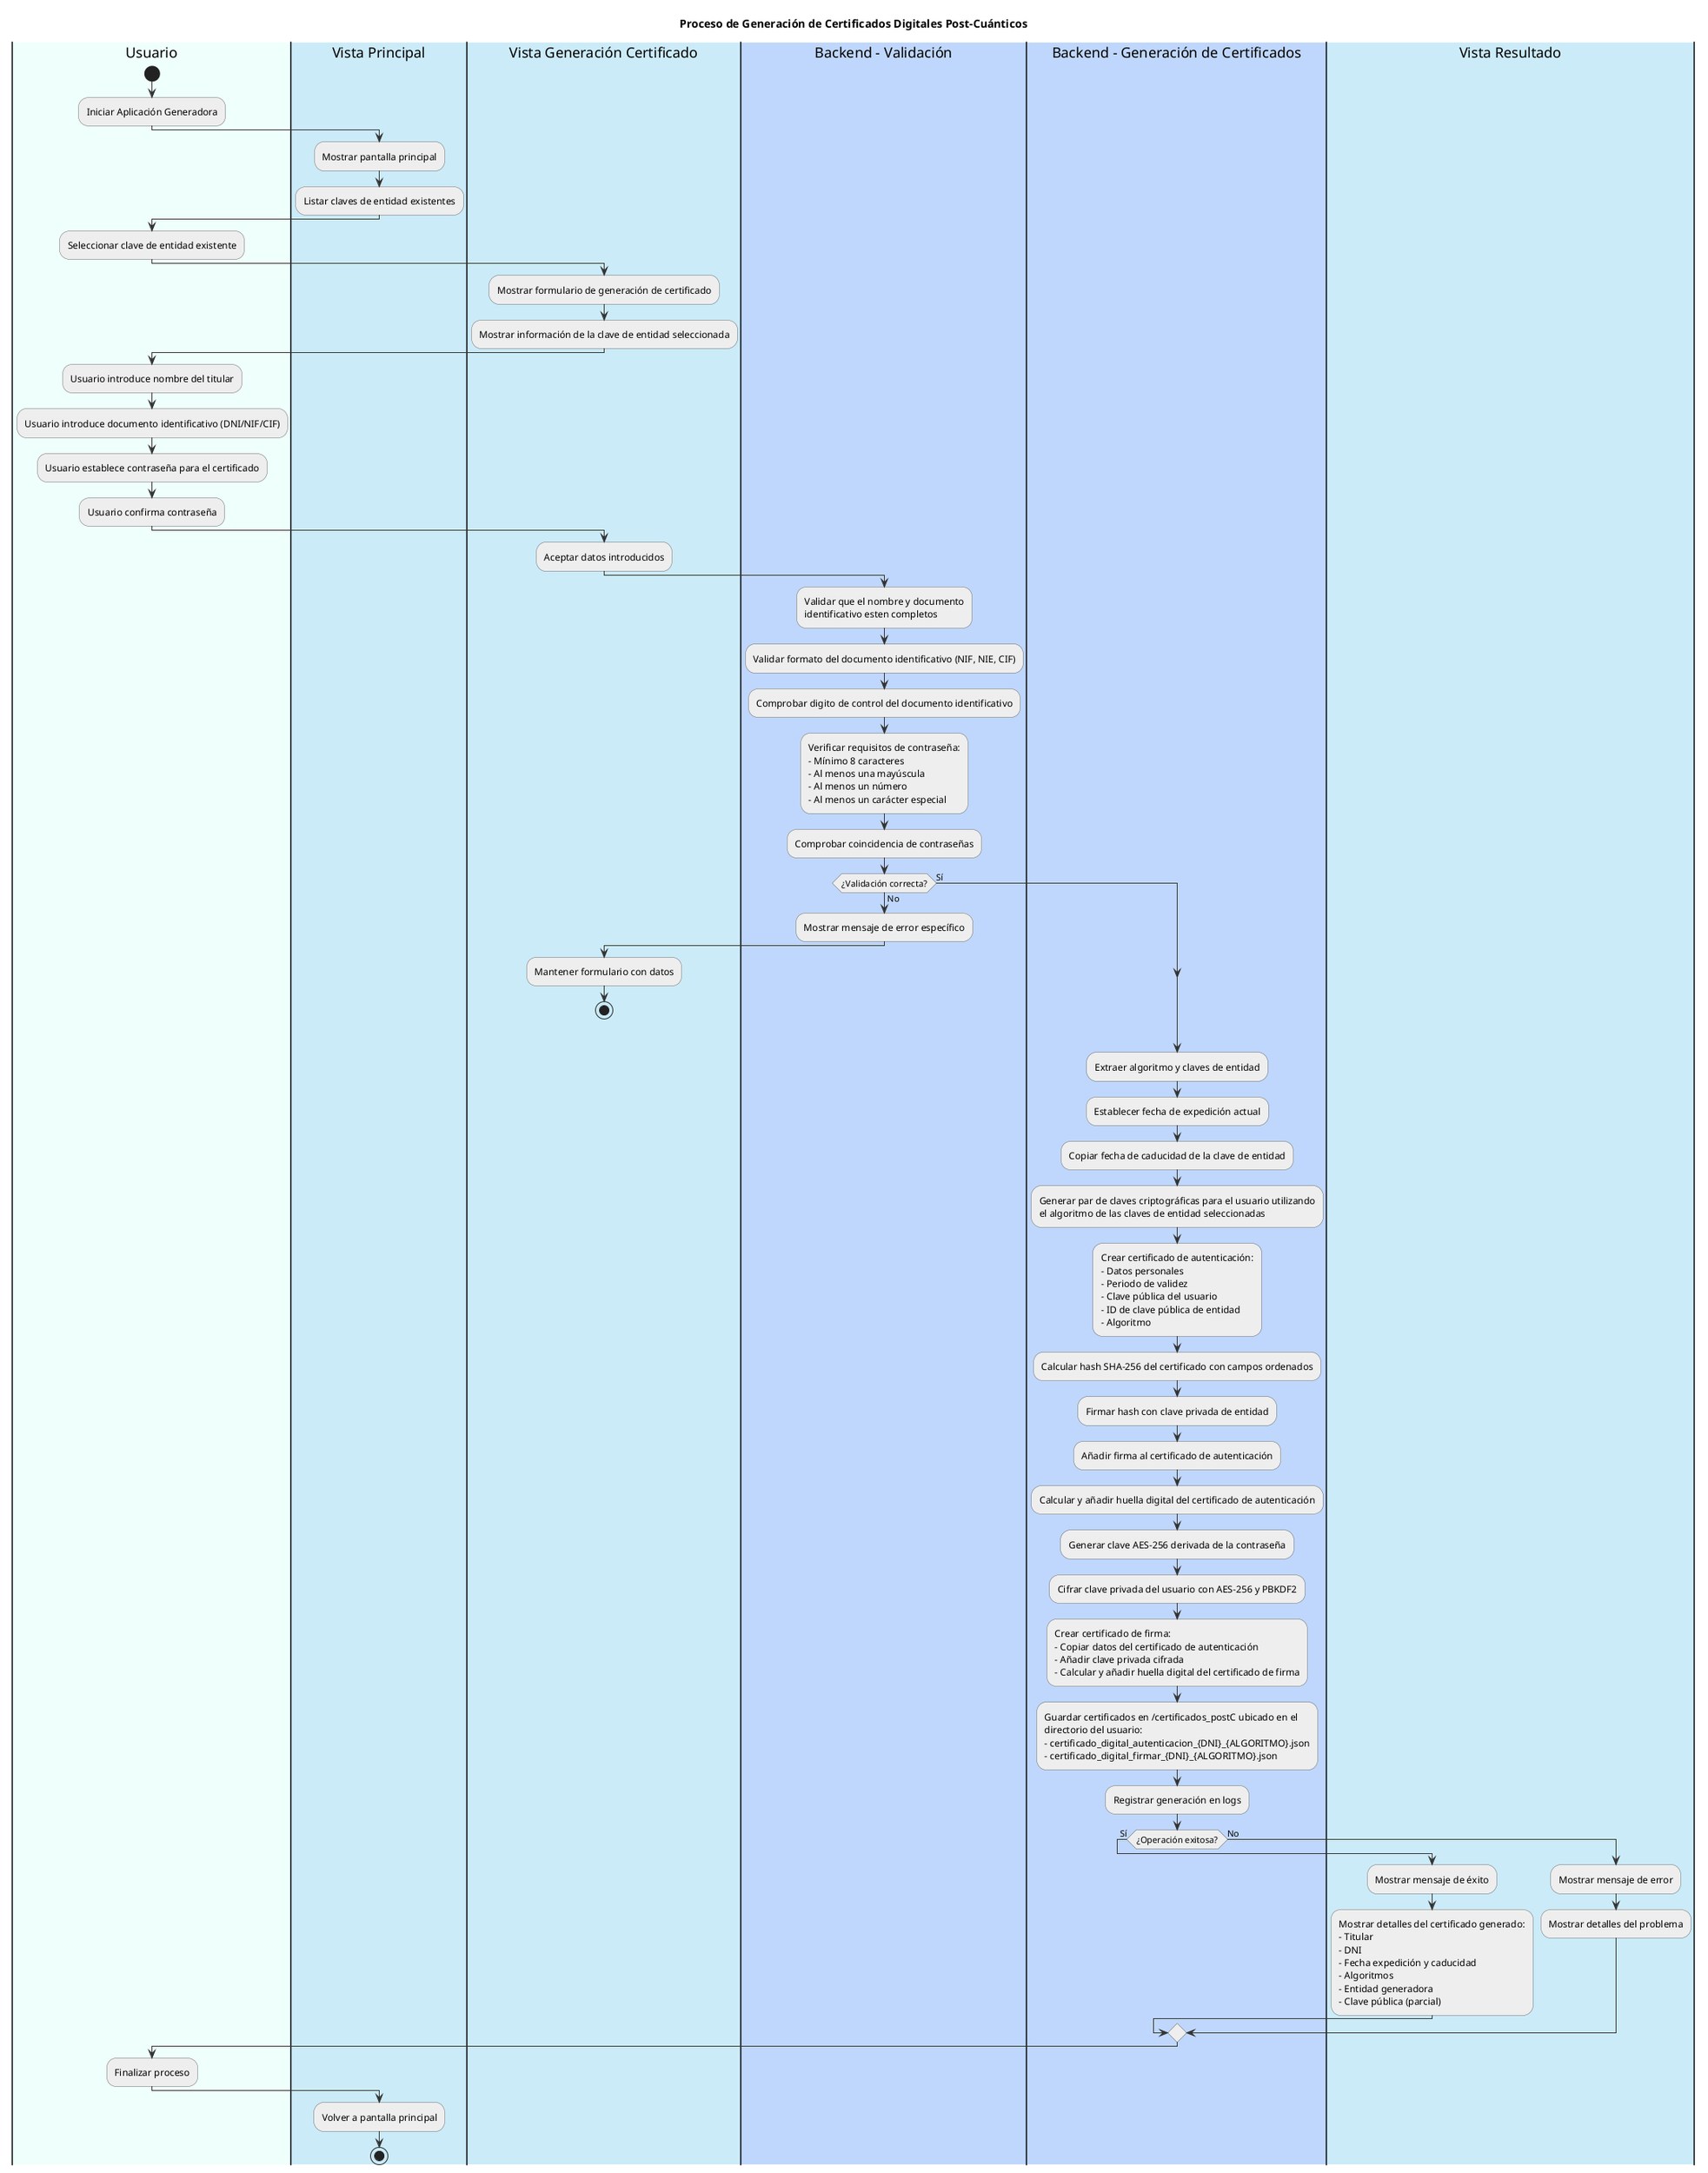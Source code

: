 @startuml Proceso de Generación de Certificados

' Configuración visual
skinparam backgroundColor white
skinparam handwritten false
skinparam DefaultFontName Arial
skinparam ArrowColor #333333
skinparam ActivityBorderColor #666666
skinparam ActivityBackgroundColor #EEEEEE

title Proceso de Generación de Certificados Digitales Post-Cuánticos

|#eefffc|Usuario|
start
:Iniciar Aplicación Generadora;

|#cbebf9|Vista Principal|
:Mostrar pantalla principal;
:Listar claves de entidad existentes;

|Usuario|
:Seleccionar clave de entidad existente;

|#cbebf9|Vista Generación Certificado|
:Mostrar formulario de generación de certificado;
:Mostrar información de la clave de entidad seleccionada;

|Usuario|
:Usuario introduce nombre del titular;
:Usuario introduce documento identificativo (DNI/NIF/CIF);
:Usuario establece contraseña para el certificado;
:Usuario confirma contraseña;

|Vista Generación Certificado|
:Aceptar datos introducidos;

|#bfd7fc|Backend - Validación|
:Validar que el nombre y documento 
identificativo esten completos;
:Validar formato del documento identificativo (NIF, NIE, CIF);
:Comprobar digito de control del documento identificativo;
:Verificar requisitos de contraseña:
- Mínimo 8 caracteres
- Al menos una mayúscula
- Al menos un número
- Al menos un carácter especial;
:Comprobar coincidencia de contraseñas;

if (¿Validación correcta?) then (No)
  :Mostrar mensaje de error específico;
  |Vista Generación Certificado|
  :Mantener formulario con datos;
  stop
else (Sí)
endif

|#bfd7fc|Backend - Generación de Certificados|
:Extraer algoritmo y claves de entidad;
:Establecer fecha de expedición actual;
:Copiar fecha de caducidad de la clave de entidad;
:Generar par de claves criptográficas para el usuario utilizando
el algoritmo de las claves de entidad seleccionadas;
:Crear certificado de autenticación:
- Datos personales
- Periodo de validez
- Clave pública del usuario
- ID de clave pública de entidad
- Algoritmo;
:Calcular hash SHA-256 del certificado con campos ordenados;
:Firmar hash con clave privada de entidad;
:Añadir firma al certificado de autenticación;
:Calcular y añadir huella digital del certificado de autenticación;

:Generar clave AES-256 derivada de la contraseña;
:Cifrar clave privada del usuario con AES-256 y PBKDF2;
:Crear certificado de firma:
- Copiar datos del certificado de autenticación
- Añadir clave privada cifrada
- Calcular y añadir huella digital del certificado de firma;

:Guardar certificados en /certificados_postC ubicado en el 
directorio del usuario:
- certificado_digital_autenticacion_{DNI}_{ALGORITMO}.json
- certificado_digital_firmar_{DNI}_{ALGORITMO}.json;
:Registrar generación en logs;

if (¿Operación exitosa?) then (Sí)
  |#LightPink|Vista Resultado|
  :Mostrar mensaje de éxito;
  :Mostrar detalles del certificado generado:
  - Titular
  - DNI
  - Fecha expedición y caducidad
  - Algoritmos
  - Entidad generadora
  - Clave pública (parcial);
else (No)
  |#cbebf9|Vista Resultado|
  :Mostrar mensaje de error;
  :Mostrar detalles del problema;
endif

|Usuario|
:Finalizar proceso;

|Vista Principal|
:Volver a pantalla principal;

stop

' Metodos involucrados: (vista_crear_certificado, validar_datos_usuario, validate_password, generar_certificado, encrypt_private_key )
' Comentar que la gneriacion, firma y verificacion siempre hay que comprobar el algoritmo.

@enduml